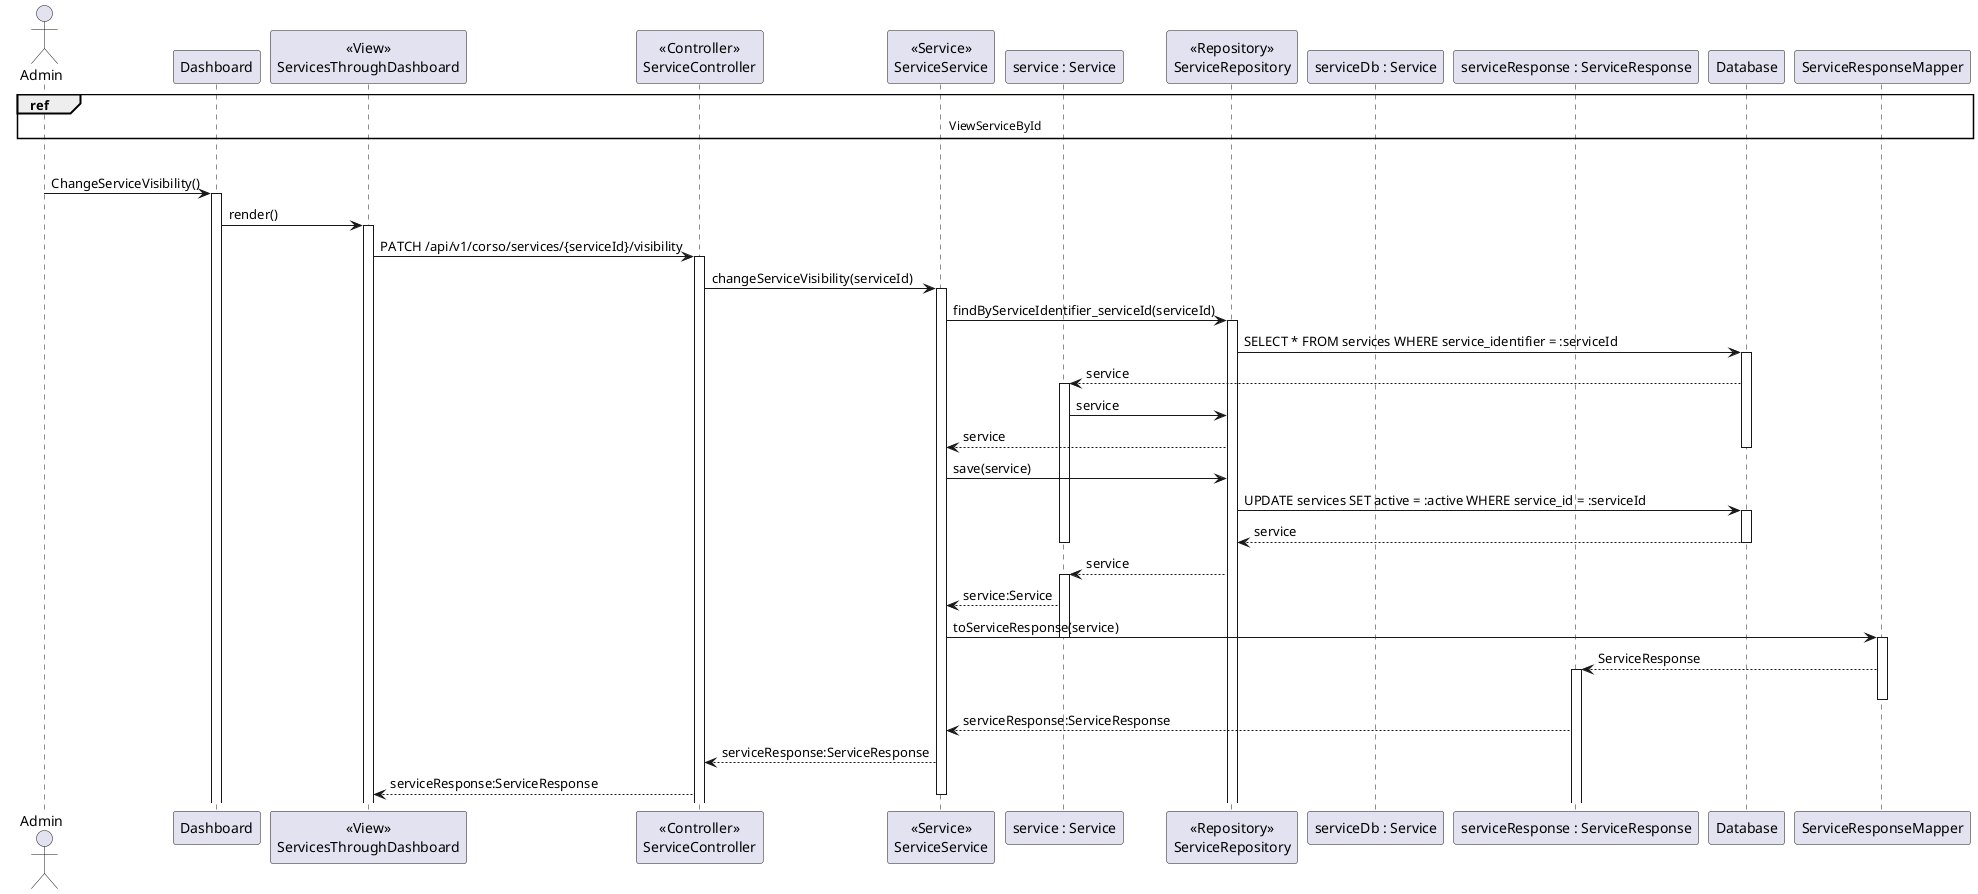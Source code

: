 @startuml
actor Admin

participant "Dashboard" as DashB

participant "<<View>>\nServicesThroughDashboard" as ModServP

participant "<<Controller>>\nServiceController" as Sc

participant "<<Service>>\nServiceService" as Ss

participant "service : Service" as S

participant "<<Repository>>\nServiceRepository" as Srep

participant "serviceDb : Service" as Sdb

participant "serviceResponse : ServiceResponse" as Sr

participant "Database" as Db

participant "ServiceResponseMapper" as SresM

ref over Admin, DashB, ModServP, Sc, Sr, Ss, S, Srep, Sdb, Db, SresM
    ViewServiceById
end ref

opt
Admin -> DashB : ChangeServiceVisibility()
activate DashB
DashB -> ModServP : render()
activate ModServP

ModServP -> Sc: PATCH /api/v1/corso/services/{serviceId}/visibility
activate Sc

Sc -> Ss: changeServiceVisibility(serviceId)
activate Ss

Ss -> Srep: findByServiceIdentifier_serviceId(serviceId)
activate Srep

Srep -> Db: SELECT * FROM services WHERE service_identifier = :serviceId

activate Db

Db --> S: service
activate S

S -> Srep: service

Srep --> Ss: service

deactivate Db


Ss -> Srep: save(service)

Srep -> Db: UPDATE services SET active = :active WHERE service_id = :serviceId
activate Db

Db --> Srep: service
deactivate Db
deactivate S

Srep --> S: service


activate S
S --> Ss : service:Service

Ss -> SresM: toServiceResponse(service)
deactivate S
activate SresM

SresM --> Sr: ServiceResponse

activate Sr
deactivate SresM

Sr --> Ss: serviceResponse:ServiceResponse

Ss --> Sc: serviceResponse:ServiceResponse

Sc --> ModServP: serviceResponse:ServiceResponse

deactivate Ss

@enduml